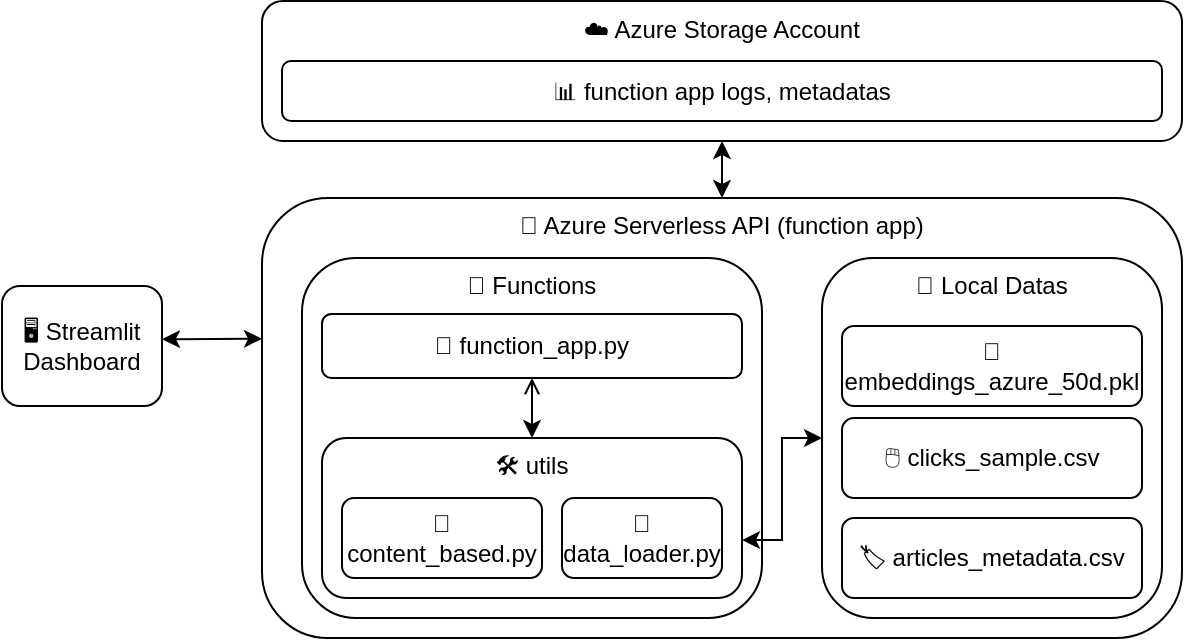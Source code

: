 <mxfile version="28.2.0">
  <diagram name="Page-1" id="lPX4fftWSFRPvx1-ms2C">
    <mxGraphModel dx="1072" dy="590" grid="1" gridSize="10" guides="1" tooltips="1" connect="1" arrows="1" fold="1" page="1" pageScale="1" pageWidth="1169" pageHeight="827" math="0" shadow="0">
      <root>
        <mxCell id="0" />
        <mxCell id="1" parent="0" />
        <mxCell id="_P8RtxWXA342eOwfOj1I-1" value="🖥️ Streamlit Dashboard" style="rounded=1;whiteSpace=wrap;html=1;" vertex="1" parent="1">
          <mxGeometry x="210" y="274" width="80" height="60" as="geometry" />
        </mxCell>
        <mxCell id="_P8RtxWXA342eOwfOj1I-2" value="&lt;div&gt;🔧 Azure Serverless API (function app)&lt;/div&gt;&lt;div&gt;&lt;br&gt;&lt;/div&gt;" style="rounded=1;whiteSpace=wrap;html=1;verticalAlign=top;" vertex="1" parent="1">
          <mxGeometry x="340" y="230" width="460" height="220" as="geometry" />
        </mxCell>
        <mxCell id="_P8RtxWXA342eOwfOj1I-3" value="&lt;div&gt;☁️ Azure Storage Account&lt;/div&gt;&lt;div&gt;&lt;br&gt;&lt;/div&gt;" style="rounded=1;whiteSpace=wrap;html=1;verticalAlign=top;" vertex="1" parent="1">
          <mxGeometry x="340" y="131.51" width="460" height="70" as="geometry" />
        </mxCell>
        <mxCell id="_P8RtxWXA342eOwfOj1I-6" value="📊 function app logs, metadatas" style="rounded=1;whiteSpace=wrap;html=1;" vertex="1" parent="1">
          <mxGeometry x="350" y="161.51" width="440" height="30" as="geometry" />
        </mxCell>
        <mxCell id="_P8RtxWXA342eOwfOj1I-7" value="&lt;div&gt;&lt;div&gt;💾 Local Datas&lt;/div&gt;&lt;/div&gt;" style="rounded=1;whiteSpace=wrap;html=1;verticalAlign=top;" vertex="1" parent="1">
          <mxGeometry x="620" y="260" width="170" height="180" as="geometry" />
        </mxCell>
        <mxCell id="_P8RtxWXA342eOwfOj1I-8" value="&lt;div&gt;📝 Functions&lt;/div&gt;" style="rounded=1;whiteSpace=wrap;html=1;verticalAlign=top;" vertex="1" parent="1">
          <mxGeometry x="360" y="260" width="230" height="180" as="geometry" />
        </mxCell>
        <mxCell id="_P8RtxWXA342eOwfOj1I-9" value="&lt;div&gt;🛠️ utils&lt;/div&gt;" style="rounded=1;whiteSpace=wrap;html=1;verticalAlign=top;" vertex="1" parent="1">
          <mxGeometry x="370" y="350" width="210" height="80" as="geometry" />
        </mxCell>
        <mxCell id="_P8RtxWXA342eOwfOj1I-14" style="edgeStyle=orthogonalEdgeStyle;rounded=0;orthogonalLoop=1;jettySize=auto;html=1;startArrow=open;startFill=0;" edge="1" parent="1" source="_P8RtxWXA342eOwfOj1I-10" target="_P8RtxWXA342eOwfOj1I-9">
          <mxGeometry relative="1" as="geometry" />
        </mxCell>
        <mxCell id="_P8RtxWXA342eOwfOj1I-10" value="🐍 function_app.py" style="rounded=1;whiteSpace=wrap;html=1;" vertex="1" parent="1">
          <mxGeometry x="370" y="288" width="210" height="32" as="geometry" />
        </mxCell>
        <mxCell id="_P8RtxWXA342eOwfOj1I-12" value="📂 data_loader.py" style="rounded=1;whiteSpace=wrap;html=1;" vertex="1" parent="1">
          <mxGeometry x="490" y="380" width="80" height="40" as="geometry" />
        </mxCell>
        <mxCell id="_P8RtxWXA342eOwfOj1I-13" value="🎯 content_based.py" style="rounded=1;whiteSpace=wrap;html=1;" vertex="1" parent="1">
          <mxGeometry x="380" y="380" width="100" height="40" as="geometry" />
        </mxCell>
        <mxCell id="_P8RtxWXA342eOwfOj1I-15" value="&lt;div&gt;&lt;span style=&quot;background-color: transparent; color: light-dark(rgb(0, 0, 0), rgb(255, 255, 255));&quot;&gt;🧠 embeddings_azure_50d.pkl&lt;/span&gt;&lt;/div&gt;" style="rounded=1;whiteSpace=wrap;html=1;" vertex="1" parent="1">
          <mxGeometry x="630" y="294" width="150" height="40" as="geometry" />
        </mxCell>
        <mxCell id="_P8RtxWXA342eOwfOj1I-16" value="🖱️ clicks_sample.csv" style="rounded=1;whiteSpace=wrap;html=1;" vertex="1" parent="1">
          <mxGeometry x="630" y="340" width="150" height="40" as="geometry" />
        </mxCell>
        <mxCell id="_P8RtxWXA342eOwfOj1I-17" value="🏷️ articles_metadata.csv" style="rounded=1;whiteSpace=wrap;html=1;" vertex="1" parent="1">
          <mxGeometry x="630" y="390" width="150" height="40" as="geometry" />
        </mxCell>
        <mxCell id="_P8RtxWXA342eOwfOj1I-18" value="" style="endArrow=classic;startArrow=classic;html=1;rounded=0;exitX=1.002;exitY=0.638;exitDx=0;exitDy=0;exitPerimeter=0;entryX=0;entryY=0.5;entryDx=0;entryDy=0;" edge="1" parent="1" target="_P8RtxWXA342eOwfOj1I-7">
          <mxGeometry width="50" height="50" relative="1" as="geometry">
            <mxPoint x="580" y="401.04" as="sourcePoint" />
            <mxPoint x="618.05" y="355.76" as="targetPoint" />
            <Array as="points">
              <mxPoint x="600" y="401" />
              <mxPoint x="600" y="350" />
            </Array>
          </mxGeometry>
        </mxCell>
        <mxCell id="_P8RtxWXA342eOwfOj1I-19" value="" style="endArrow=classic;startArrow=classic;html=1;rounded=0;exitX=1;exitY=0.5;exitDx=0;exitDy=0;entryX=0;entryY=0.32;entryDx=0;entryDy=0;entryPerimeter=0;" edge="1" parent="1" target="_P8RtxWXA342eOwfOj1I-2">
          <mxGeometry width="50" height="50" relative="1" as="geometry">
            <mxPoint x="290" y="300.59" as="sourcePoint" />
            <mxPoint x="340.46" y="299.41" as="targetPoint" />
          </mxGeometry>
        </mxCell>
        <mxCell id="_P8RtxWXA342eOwfOj1I-23" value="" style="endArrow=classic;startArrow=classic;html=1;rounded=0;entryX=0.5;entryY=1;entryDx=0;entryDy=0;" edge="1" parent="1" source="_P8RtxWXA342eOwfOj1I-2" target="_P8RtxWXA342eOwfOj1I-3">
          <mxGeometry width="50" height="50" relative="1" as="geometry">
            <mxPoint x="520" y="270" as="sourcePoint" />
            <mxPoint x="570" y="220" as="targetPoint" />
          </mxGeometry>
        </mxCell>
      </root>
    </mxGraphModel>
  </diagram>
</mxfile>
